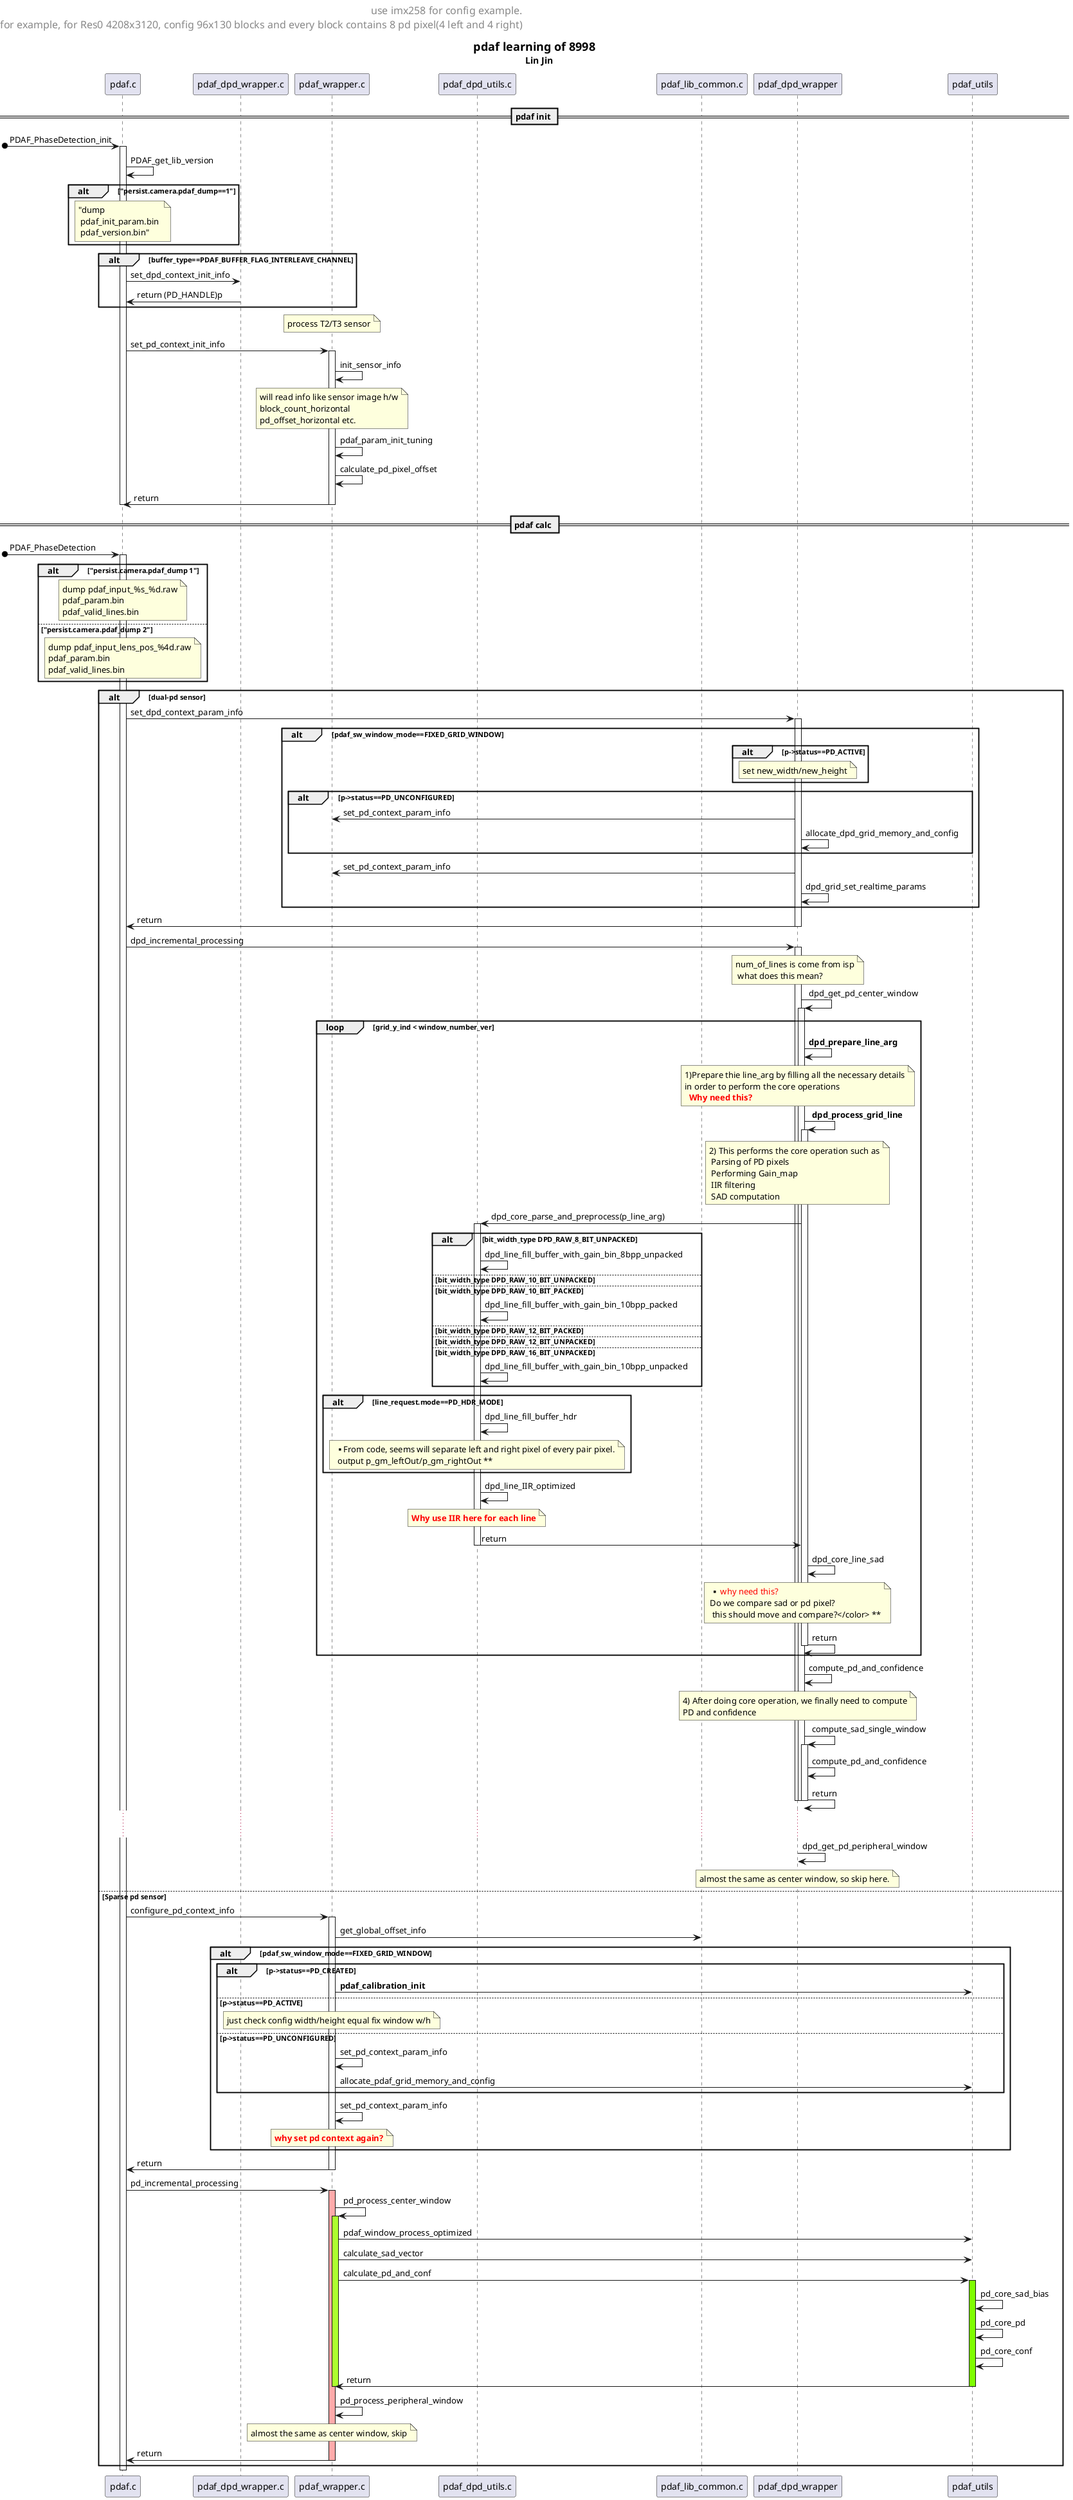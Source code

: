 @startuml
title <size:18>pdaf learning of 8998</size>\n    Lin Jin
left header 
<font size="16"> use imx258 for config example. </font>
<font size="16">for example, for Res0 4208x3120, config 96x130 blocks and every block contains 8 pd pixel(4 left and 4 right) </font>
endheader

participant pdaf.c as pdaf
participant pdaf_dpd_wrapper.c as pdaf_dpd
participant pdaf_wrapper.c as pdaf_wrapper
participant pdaf_dpd_utils.c as pdaf_dpd_utils
participant pdaf_lib_common.c as pdaf_lib_common


== pdaf init ==
[o->pdaf: PDAF_PhaseDetection_init
activate pdaf
  pdaf->pdaf: PDAF_get_lib_version

  alt "persist.camera.pdaf_dump==1"
    note over pdaf: "dump \n pdaf_init_param.bin \n pdaf_version.bin"
  end

  alt  buffer_type==PDAF_BUFFER_FLAG_INTERLEAVE_CHANNEL
    pdaf->pdaf_dpd: set_dpd_context_init_info
    pdaf_dpd->pdaf: return (PD_HANDLE)p
  end

  note over pdaf_wrapper: process T2/T3 sensor
  pdaf->pdaf_wrapper: set_pd_context_init_info
  activate pdaf_wrapper
    pdaf_wrapper->pdaf_wrapper: init_sensor_info
    note over pdaf_wrapper: will read info like sensor image h/w\nblock_count_horizontal\npd_offset_horizontal etc.

    pdaf_wrapper->pdaf_wrapper: pdaf_param_init_tuning

    pdaf_wrapper->pdaf_wrapper: calculate_pd_pixel_offset
    pdaf_wrapper->pdaf: return
  deactivate pdaf_wrapper

deactivate pdaf

== pdaf calc ==
[o->pdaf: PDAF_PhaseDetection
activate pdaf
  alt "persist.camera.pdaf_dump 1"
    note over pdaf: dump pdaf_input_%s_%d.raw\npdaf_param.bin\npdaf_valid_lines.bin
  else "persist.camera.pdaf_dump 2"
    note over pdaf: dump pdaf_input_lens_pos_%4d.raw\npdaf_param.bin\npdaf_valid_lines.bin
  end

  alt dual-pd sensor
    pdaf->pdaf_dpd_wrapper: set_dpd_context_param_info
    activate pdaf_dpd_wrapper
      alt pdaf_sw_window_mode==FIXED_GRID_WINDOW
        alt p->status==PD_ACTIVE
          note over pdaf_dpd_wrapper: set new_width/new_height
        end
        alt p->status==PD_UNCONFIGURED
          pdaf_dpd_wrapper->pdaf_wrapper: set_pd_context_param_info
          pdaf_dpd_wrapper->pdaf_dpd_wrapper: allocate_dpd_grid_memory_and_config
        end
        pdaf_dpd_wrapper->pdaf_wrapper: set_pd_context_param_info
        pdaf_dpd_wrapper->pdaf_dpd_wrapper: dpd_grid_set_realtime_params
      end
        pdaf_dpd_wrapper->pdaf:return
    deactivate pdaf_dpd_wrapper

    pdaf->pdaf_dpd_wrapper: dpd_incremental_processing
    note over pdaf_dpd_wrapper: num_of_lines is come from isp\n what does this mean?
    activate pdaf_dpd_wrapper
      pdaf_dpd_wrapper->pdaf_dpd_wrapper: dpd_get_pd_center_window
      activate pdaf_dpd_wrapper
      loop grid_y_ind < window_number_ver
        pdaf_dpd_wrapper->pdaf_dpd_wrapper: **dpd_prepare_line_arg**
        note over pdaf_dpd_wrapper: 1)Prepare thie line_arg by filling all the necessary details\nin order to perform the core operations \n  **<color:red>Why need this?</color>**
        pdaf_dpd_wrapper->pdaf_dpd_wrapper: **dpd_process_grid_line**
        note over pdaf_dpd_wrapper: 2) This performs the core operation such as\n Parsing of PD pixels\n Performing Gain_map\n IIR filtering\n SAD computation
        activate pdaf_dpd_wrapper
          pdaf_dpd_wrapper->pdaf_dpd_utils: dpd_core_parse_and_preprocess(p_line_arg)
          activate pdaf_dpd_utils
            alt bit_width_type DPD_RAW_8_BIT_UNPACKED
              pdaf_dpd_utils->pdaf_dpd_utils: dpd_line_fill_buffer_with_gain_bin_8bpp_unpacked
            else bit_width_type DPD_RAW_10_BIT_UNPACKED
            else bit_width_type DPD_RAW_10_BIT_PACKED
              pdaf_dpd_utils->pdaf_dpd_utils: dpd_line_fill_buffer_with_gain_bin_10bpp_packed
            else bit_width_type DPD_RAW_12_BIT_PACKED
            else bit_width_type DPD_RAW_12_BIT_UNPACKED
            else bit_width_type DPD_RAW_16_BIT_UNPACKED
              pdaf_dpd_utils->pdaf_dpd_utils: dpd_line_fill_buffer_with_gain_bin_10bpp_unpacked
            end

            alt line_request.mode==PD_HDR_MODE
              pdaf_dpd_utils->pdaf_dpd_utils: dpd_line_fill_buffer_hdr
              note over pdaf_dpd_utils: ** From code, seems will separate left and right pixel of every pair pixel.\n  output p_gm_leftOut/p_gm_rightOut **
            end

            pdaf_dpd_utils->pdaf_dpd_utils: dpd_line_IIR_optimized
            note over pdaf_dpd_utils: **<color:red>Why use IIR here for each line</color>**
            pdaf_dpd_utils->pdaf_dpd_wrapper: return
          deactivate pdaf_dpd_utils


          pdaf_dpd_wrapper->pdaf_dpd_wrapper: dpd_core_line_sad
          note over pdaf_dpd_wrapper: ** <color:red> why need this? \n Do we compare sad or pd pixel?\n  this should move and compare?</color> **
          pdaf_dpd_wrapper->pdaf_dpd_wrapper: return
        deactivate pdaf_dpd_wrapper
      end


      pdaf_dpd_wrapper->pdaf_dpd_wrapper: compute_pd_and_confidence
      note over pdaf_dpd_wrapper: 4) After doing core operation, we finally need to compute\nPD and confidence
      pdaf_dpd_wrapper->pdaf_dpd_wrapper: compute_sad_single_window
      activate pdaf_dpd_wrapper
        pdaf_dpd_wrapper->pdaf_dpd_wrapper: compute_pd_and_confidence
        pdaf_dpd_wrapper->pdaf_dpd_wrapper: return
      deactivate pdaf_dpd_wrapper

    deactivate pdaf_dpd_wrapper
    deactivate pdaf_dpd_wrapper
    ... ...
    pdaf_dpd_wrapper->pdaf_dpd_wrapper: dpd_get_pd_peripheral_window
    note over pdaf_dpd_wrapper: almost the same as center window, so skip here.


  else Sparse pd sensor
    pdaf->pdaf_wrapper: configure_pd_context_info
    activate pdaf_wrapper
      pdaf_wrapper->pdaf_lib_common: get_global_offset_info
      alt pdaf_sw_window_mode==FIXED_GRID_WINDOW
        alt p->status==PD_CREATED
          pdaf_wrapper->pdaf_utils: **pdaf_calibration_init**
        else p->status==PD_ACTIVE
          note over pdaf_wrapper: just check config width/height equal fix window w/h
        else p->status==PD_UNCONFIGURED
          pdaf_wrapper->pdaf_wrapper: set_pd_context_param_info
          pdaf_wrapper->pdaf_utils: allocate_pdaf_grid_memory_and_config

        end
        pdaf_wrapper->pdaf_wrapper: set_pd_context_param_info
        note over pdaf_wrapper: **<color:red>why set pd context again?</color>**
      end
    pdaf_wrapper->pdaf: return
    deactivate pdaf_wrapper

    pdaf->pdaf_wrapper: pd_incremental_processing
    activate pdaf_wrapper #FFAAAA
      pdaf_wrapper->pdaf_wrapper: pd_process_center_window
      activate pdaf_wrapper #GreenYellow
      pdaf_wrapper->pdaf_utils: pdaf_window_process_optimized
      pdaf_wrapper->pdaf_utils: calculate_sad_vector
      pdaf_wrapper->pdaf_utils: calculate_pd_and_conf
        activate pdaf_utils #Chartreuse
          pdaf_utils->pdaf_utils: pd_core_sad_bias
          pdaf_utils->pdaf_utils: pd_core_pd
          pdaf_utils->pdaf_utils: pd_core_conf
          pdaf_utils->pdaf_wrapper: return
        deactivate pdaf_utils

      deactivate pdaf_wrapper
      pdaf_wrapper->pdaf_wrapper: pd_process_peripheral_window
      note over pdaf_wrapper: almost the same as center window, skip
    pdaf_wrapper->pdaf: return
    deactivate pdaf_wrapper
  end



deactivate pdaf


@enduml
